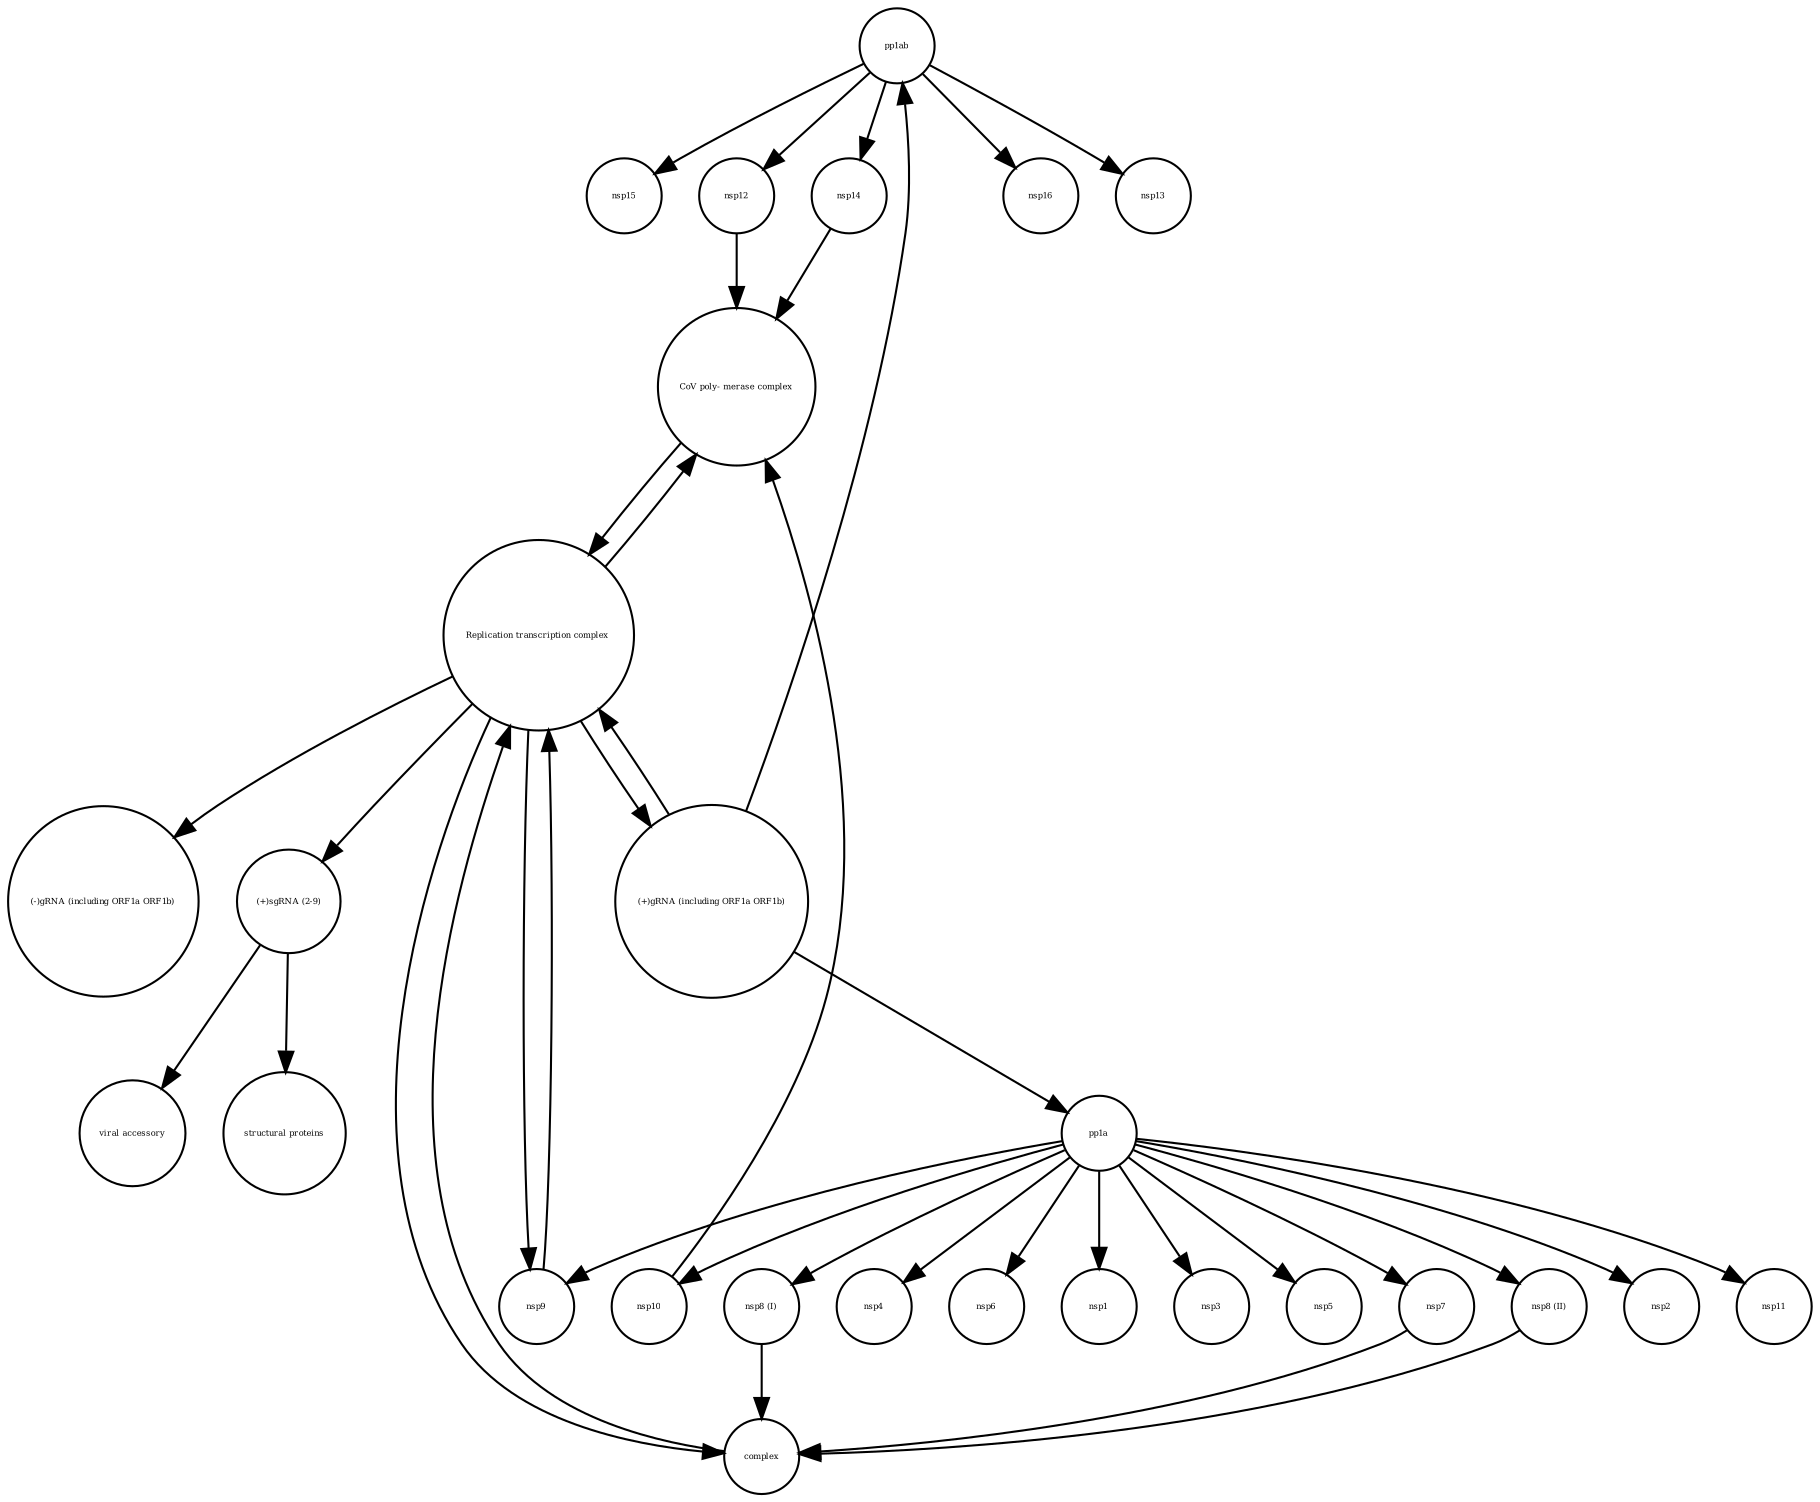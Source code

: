 strict digraph  {
nsp15 [annotation="", bipartite=0, cls=macromolecule, fontsize=4, label=nsp15, shape=circle];
"Replication transcription complex " [annotation="", bipartite=0, cls=complex, fontsize=4, label="Replication transcription complex ", shape=circle];
"viral accessory" [annotation="", bipartite=0, cls=macromolecule, fontsize=4, label="viral accessory", shape=circle];
nsp10 [annotation="", bipartite=0, cls=macromolecule, fontsize=4, label=nsp10, shape=circle];
"CoV poly- merase complex" [annotation="", bipartite=0, cls=complex, fontsize=4, label="CoV poly- merase complex", shape=circle];
nsp3 [annotation="", bipartite=0, cls=macromolecule, fontsize=4, label=nsp3, shape=circle];
nsp5 [annotation="", bipartite=0, cls=macromolecule, fontsize=4, label=nsp5, shape=circle];
nsp12 [annotation="", bipartite=0, cls=macromolecule, fontsize=4, label=nsp12, shape=circle];
pp1ab [annotation="", bipartite=0, cls=macromolecule, fontsize=4, label=pp1ab, shape=circle];
"nsp8 (II)" [annotation="", bipartite=0, cls=macromolecule, fontsize=4, label="nsp8 (II)", shape=circle];
nsp16 [annotation="", bipartite=0, cls=macromolecule, fontsize=4, label=nsp16, shape=circle];
"nsp8 (I)" [annotation="", bipartite=0, cls=macromolecule, fontsize=4, label="nsp8 (I)", shape=circle];
pp1a [annotation="", bipartite=0, cls=macromolecule, fontsize=4, label=pp1a, shape=circle];
nsp2 [annotation="", bipartite=0, cls=macromolecule, fontsize=4, label=nsp2, shape=circle];
"(+)sgRNA (2-9)" [annotation="", bipartite=0, cls="nucleic acid feature", fontsize=4, label="(+)sgRNA (2-9)", shape=circle];
nsp14 [annotation="", bipartite=0, cls=macromolecule, fontsize=4, label=nsp14, shape=circle];
nsp9 [annotation="", bipartite=0, cls=macromolecule, fontsize=4, label=nsp9, shape=circle];
"structural proteins" [annotation="", bipartite=0, cls=macromolecule, fontsize=4, label="structural proteins", shape=circle];
nsp11 [annotation="", bipartite=0, cls=macromolecule, fontsize=4, label=nsp11, shape=circle];
nsp4 [annotation="", bipartite=0, cls=macromolecule, fontsize=4, label=nsp4, shape=circle];
"(-)gRNA (including ORF1a ORF1b)" [annotation="", bipartite=0, cls="nucleic acid feature", fontsize=4, label="(-)gRNA (including ORF1a ORF1b)", shape=circle];
"(+)gRNA (including ORF1a ORF1b)" [annotation="", bipartite=0, cls="nucleic acid feature", fontsize=4, label="(+)gRNA (including ORF1a ORF1b)", shape=circle];
nsp6 [annotation="", bipartite=0, cls=macromolecule, fontsize=4, label=nsp6, shape=circle];
nsp13 [annotation="", bipartite=0, cls=macromolecule, fontsize=4, label=nsp13, shape=circle];
complex [annotation="", bipartite=0, cls=complex, fontsize=4, label=complex, shape=circle];
nsp7 [annotation="", bipartite=0, cls=macromolecule, fontsize=4, label=nsp7, shape=circle];
nsp1 [annotation="", bipartite=0, cls=macromolecule, fontsize=4, label=nsp1, shape=circle];
"Replication transcription complex " -> complex  [annotation="", interaction_type=production];
"Replication transcription complex " -> nsp9  [annotation="", interaction_type=production];
"Replication transcription complex " -> "CoV poly- merase complex"  [annotation="", interaction_type=production];
"Replication transcription complex " -> "(-)gRNA (including ORF1a ORF1b)"  [annotation="", interaction_type=production];
"Replication transcription complex " -> "(+)gRNA (including ORF1a ORF1b)"  [annotation="", interaction_type=production];
"Replication transcription complex " -> "(+)sgRNA (2-9)"  [annotation="", interaction_type="necessary stimulation"];
nsp10 -> "CoV poly- merase complex"  [annotation="", interaction_type=production];
"CoV poly- merase complex" -> "Replication transcription complex "  [annotation="", interaction_type=production];
nsp12 -> "CoV poly- merase complex"  [annotation="", interaction_type=production];
pp1ab -> nsp15  [annotation="", interaction_type=production];
pp1ab -> nsp13  [annotation="", interaction_type=production];
pp1ab -> nsp14  [annotation="", interaction_type=production];
pp1ab -> nsp16  [annotation="", interaction_type=production];
pp1ab -> nsp12  [annotation="", interaction_type=production];
"nsp8 (II)" -> complex  [annotation="", interaction_type=production];
"nsp8 (I)" -> complex  [annotation="", interaction_type=production];
pp1a -> nsp2  [annotation="", interaction_type=production];
pp1a -> "nsp8 (II)"  [annotation="", interaction_type=production];
pp1a -> nsp9  [annotation="", interaction_type=production];
pp1a -> nsp10  [annotation="", interaction_type=production];
pp1a -> nsp7  [annotation="", interaction_type=production];
pp1a -> "nsp8 (I)"  [annotation="", interaction_type=production];
pp1a -> nsp3  [annotation="", interaction_type=production];
pp1a -> nsp1  [annotation="", interaction_type=production];
pp1a -> nsp11  [annotation="", interaction_type=production];
pp1a -> nsp4  [annotation="", interaction_type=production];
pp1a -> nsp5  [annotation="", interaction_type=production];
pp1a -> nsp6  [annotation="", interaction_type=production];
"(+)sgRNA (2-9)" -> "viral accessory"  [annotation="", interaction_type="necessary stimulation"];
"(+)sgRNA (2-9)" -> "structural proteins"  [annotation="", interaction_type="necessary stimulation"];
nsp14 -> "CoV poly- merase complex"  [annotation="", interaction_type=production];
nsp9 -> "Replication transcription complex "  [annotation="", interaction_type=production];
"(+)gRNA (including ORF1a ORF1b)" -> "Replication transcription complex "  [annotation="", interaction_type=production];
"(+)gRNA (including ORF1a ORF1b)" -> pp1a  [annotation="", interaction_type="necessary stimulation"];
"(+)gRNA (including ORF1a ORF1b)" -> pp1ab  [annotation="", interaction_type="necessary stimulation"];
complex -> "Replication transcription complex "  [annotation="", interaction_type=production];
nsp7 -> complex  [annotation="", interaction_type=production];
}
